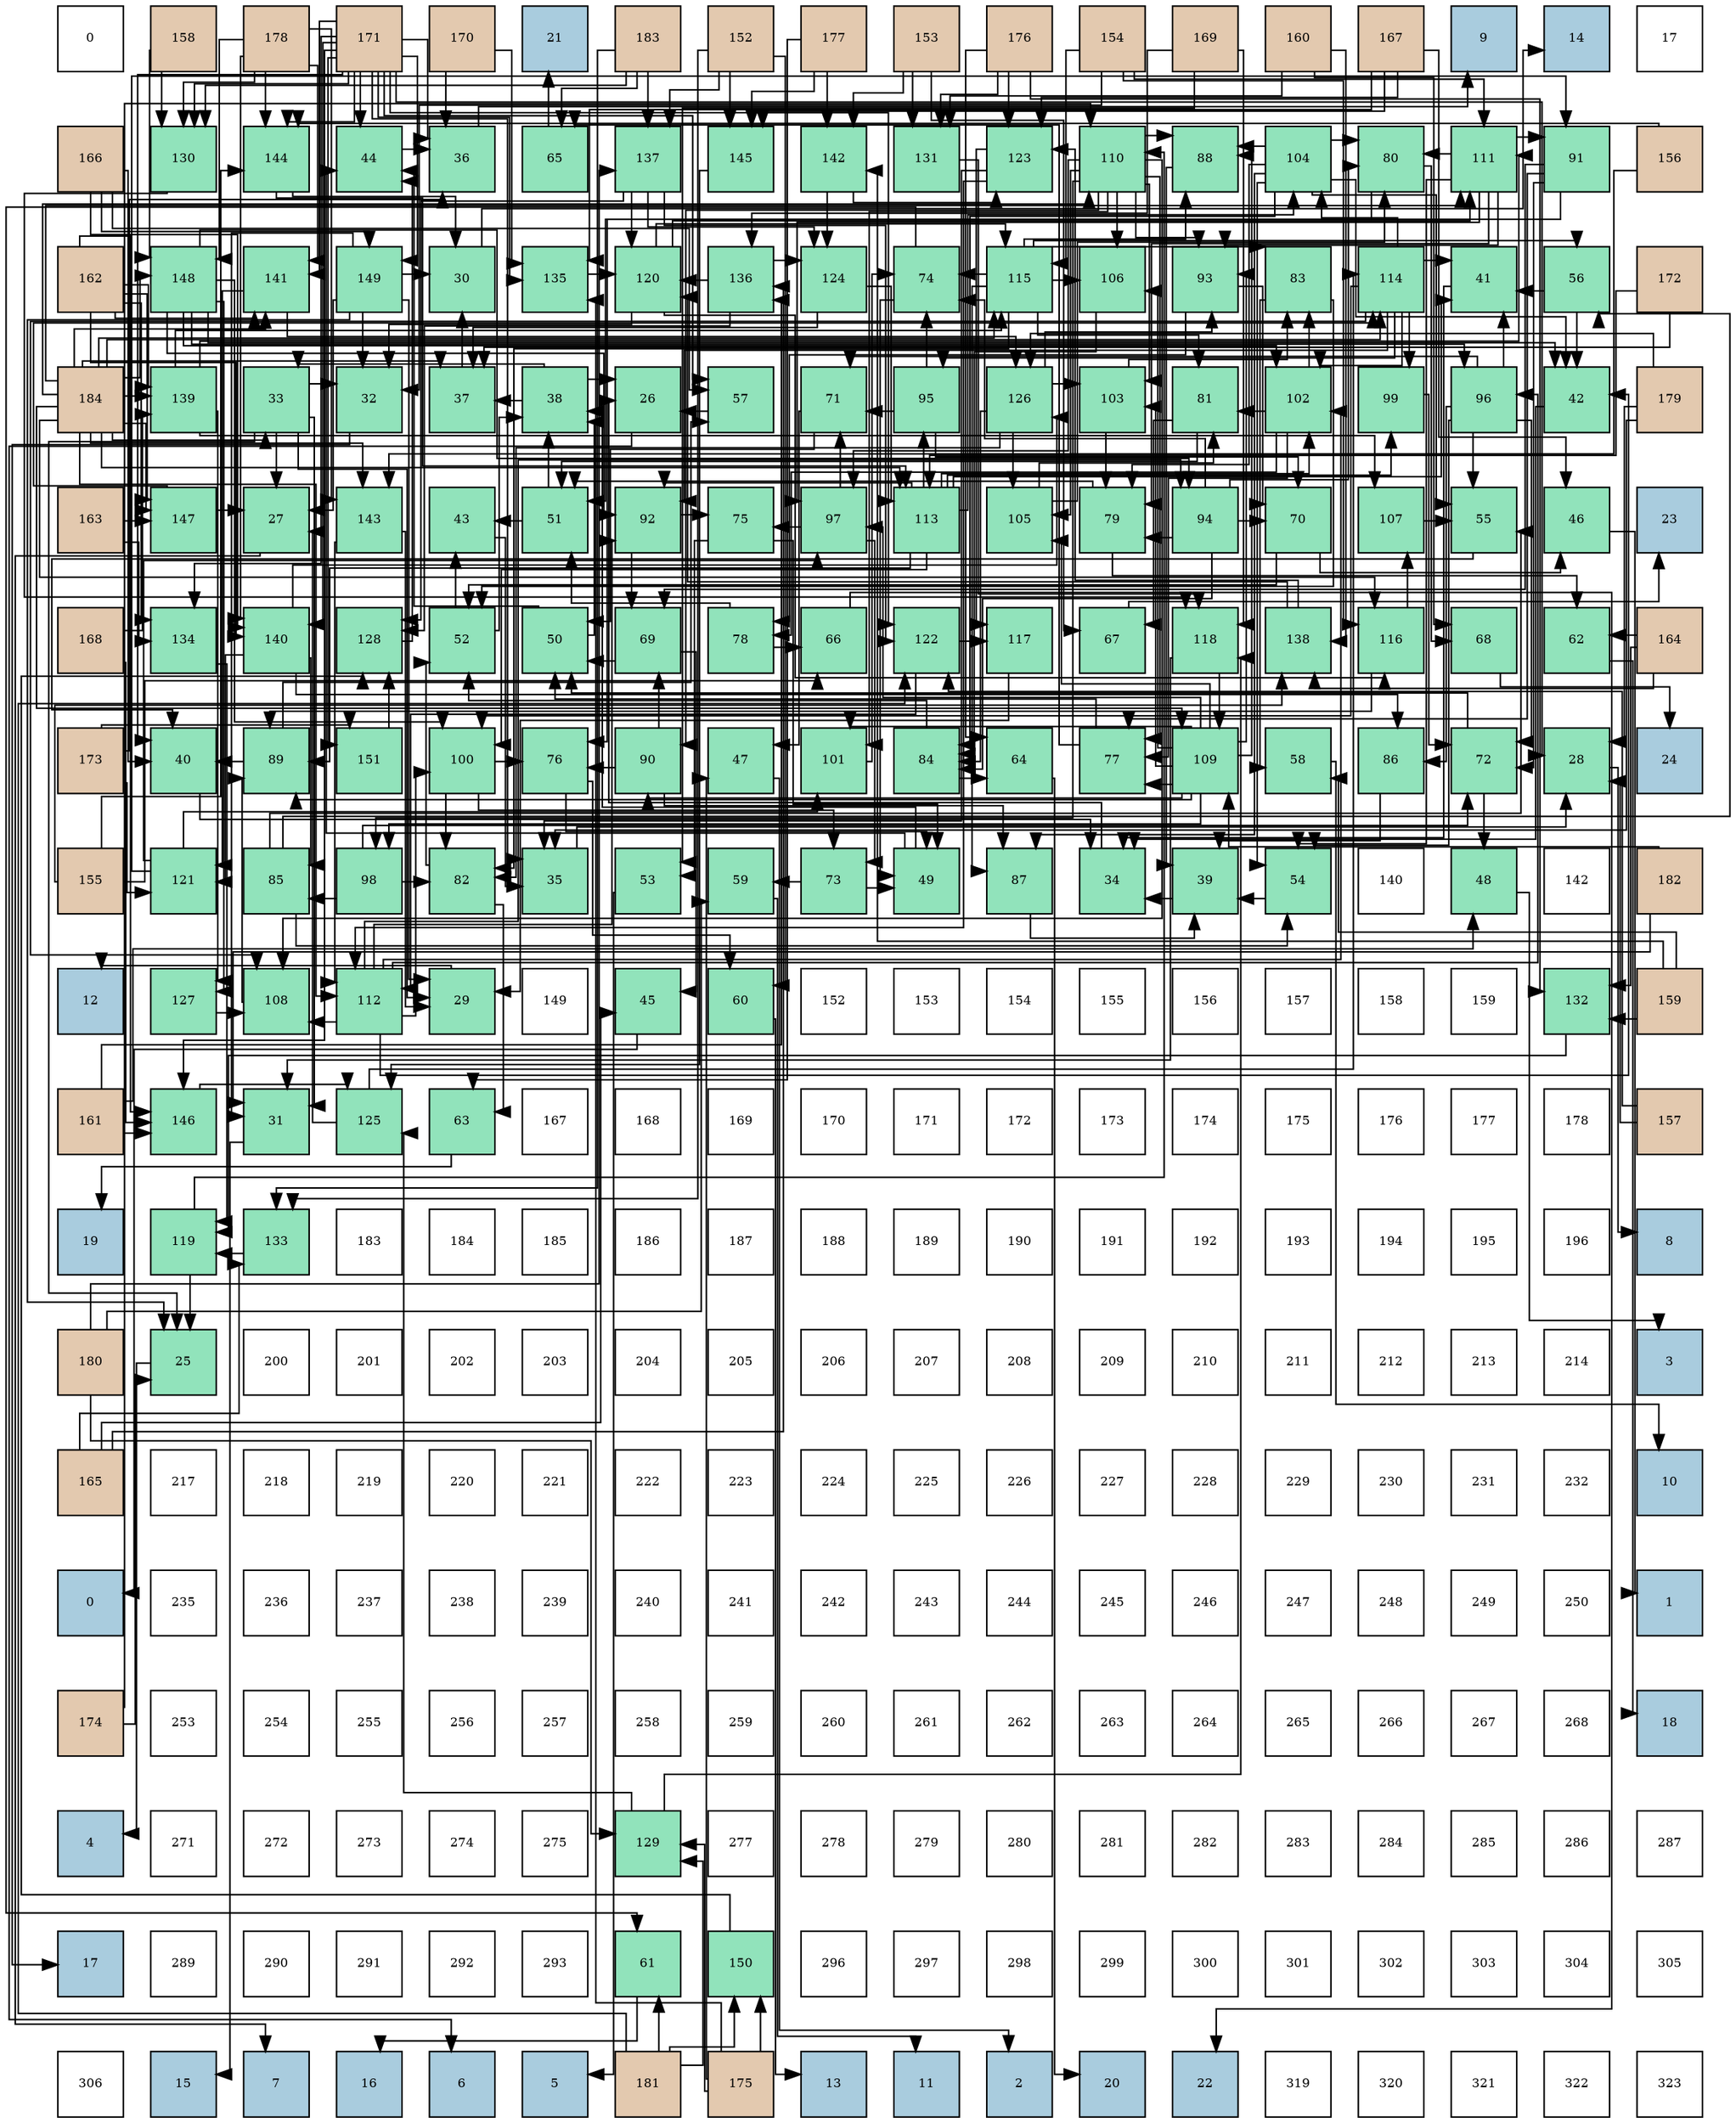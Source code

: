 digraph layout{
 rankdir=TB;
 splines=ortho;
 node [style=filled shape=square fixedsize=true width=0.6];
0[label="0", fontsize=8, fillcolor="#ffffff"];
1[label="158", fontsize=8, fillcolor="#e3c9af"];
2[label="178", fontsize=8, fillcolor="#e3c9af"];
3[label="171", fontsize=8, fillcolor="#e3c9af"];
4[label="170", fontsize=8, fillcolor="#e3c9af"];
5[label="21", fontsize=8, fillcolor="#a9ccde"];
6[label="183", fontsize=8, fillcolor="#e3c9af"];
7[label="152", fontsize=8, fillcolor="#e3c9af"];
8[label="177", fontsize=8, fillcolor="#e3c9af"];
9[label="153", fontsize=8, fillcolor="#e3c9af"];
10[label="176", fontsize=8, fillcolor="#e3c9af"];
11[label="154", fontsize=8, fillcolor="#e3c9af"];
12[label="169", fontsize=8, fillcolor="#e3c9af"];
13[label="160", fontsize=8, fillcolor="#e3c9af"];
14[label="167", fontsize=8, fillcolor="#e3c9af"];
15[label="9", fontsize=8, fillcolor="#a9ccde"];
16[label="14", fontsize=8, fillcolor="#a9ccde"];
17[label="17", fontsize=8, fillcolor="#ffffff"];
18[label="166", fontsize=8, fillcolor="#e3c9af"];
19[label="130", fontsize=8, fillcolor="#91e3bb"];
20[label="144", fontsize=8, fillcolor="#91e3bb"];
21[label="44", fontsize=8, fillcolor="#91e3bb"];
22[label="36", fontsize=8, fillcolor="#91e3bb"];
23[label="65", fontsize=8, fillcolor="#91e3bb"];
24[label="137", fontsize=8, fillcolor="#91e3bb"];
25[label="145", fontsize=8, fillcolor="#91e3bb"];
26[label="142", fontsize=8, fillcolor="#91e3bb"];
27[label="131", fontsize=8, fillcolor="#91e3bb"];
28[label="123", fontsize=8, fillcolor="#91e3bb"];
29[label="110", fontsize=8, fillcolor="#91e3bb"];
30[label="88", fontsize=8, fillcolor="#91e3bb"];
31[label="104", fontsize=8, fillcolor="#91e3bb"];
32[label="80", fontsize=8, fillcolor="#91e3bb"];
33[label="111", fontsize=8, fillcolor="#91e3bb"];
34[label="91", fontsize=8, fillcolor="#91e3bb"];
35[label="156", fontsize=8, fillcolor="#e3c9af"];
36[label="162", fontsize=8, fillcolor="#e3c9af"];
37[label="148", fontsize=8, fillcolor="#91e3bb"];
38[label="141", fontsize=8, fillcolor="#91e3bb"];
39[label="149", fontsize=8, fillcolor="#91e3bb"];
40[label="30", fontsize=8, fillcolor="#91e3bb"];
41[label="135", fontsize=8, fillcolor="#91e3bb"];
42[label="120", fontsize=8, fillcolor="#91e3bb"];
43[label="136", fontsize=8, fillcolor="#91e3bb"];
44[label="124", fontsize=8, fillcolor="#91e3bb"];
45[label="74", fontsize=8, fillcolor="#91e3bb"];
46[label="115", fontsize=8, fillcolor="#91e3bb"];
47[label="106", fontsize=8, fillcolor="#91e3bb"];
48[label="93", fontsize=8, fillcolor="#91e3bb"];
49[label="83", fontsize=8, fillcolor="#91e3bb"];
50[label="114", fontsize=8, fillcolor="#91e3bb"];
51[label="41", fontsize=8, fillcolor="#91e3bb"];
52[label="56", fontsize=8, fillcolor="#91e3bb"];
53[label="172", fontsize=8, fillcolor="#e3c9af"];
54[label="184", fontsize=8, fillcolor="#e3c9af"];
55[label="139", fontsize=8, fillcolor="#91e3bb"];
56[label="33", fontsize=8, fillcolor="#91e3bb"];
57[label="32", fontsize=8, fillcolor="#91e3bb"];
58[label="37", fontsize=8, fillcolor="#91e3bb"];
59[label="38", fontsize=8, fillcolor="#91e3bb"];
60[label="26", fontsize=8, fillcolor="#91e3bb"];
61[label="57", fontsize=8, fillcolor="#91e3bb"];
62[label="71", fontsize=8, fillcolor="#91e3bb"];
63[label="95", fontsize=8, fillcolor="#91e3bb"];
64[label="126", fontsize=8, fillcolor="#91e3bb"];
65[label="103", fontsize=8, fillcolor="#91e3bb"];
66[label="81", fontsize=8, fillcolor="#91e3bb"];
67[label="102", fontsize=8, fillcolor="#91e3bb"];
68[label="99", fontsize=8, fillcolor="#91e3bb"];
69[label="96", fontsize=8, fillcolor="#91e3bb"];
70[label="42", fontsize=8, fillcolor="#91e3bb"];
71[label="179", fontsize=8, fillcolor="#e3c9af"];
72[label="163", fontsize=8, fillcolor="#e3c9af"];
73[label="147", fontsize=8, fillcolor="#91e3bb"];
74[label="27", fontsize=8, fillcolor="#91e3bb"];
75[label="143", fontsize=8, fillcolor="#91e3bb"];
76[label="43", fontsize=8, fillcolor="#91e3bb"];
77[label="51", fontsize=8, fillcolor="#91e3bb"];
78[label="92", fontsize=8, fillcolor="#91e3bb"];
79[label="75", fontsize=8, fillcolor="#91e3bb"];
80[label="97", fontsize=8, fillcolor="#91e3bb"];
81[label="113", fontsize=8, fillcolor="#91e3bb"];
82[label="105", fontsize=8, fillcolor="#91e3bb"];
83[label="79", fontsize=8, fillcolor="#91e3bb"];
84[label="94", fontsize=8, fillcolor="#91e3bb"];
85[label="70", fontsize=8, fillcolor="#91e3bb"];
86[label="107", fontsize=8, fillcolor="#91e3bb"];
87[label="55", fontsize=8, fillcolor="#91e3bb"];
88[label="46", fontsize=8, fillcolor="#91e3bb"];
89[label="23", fontsize=8, fillcolor="#a9ccde"];
90[label="168", fontsize=8, fillcolor="#e3c9af"];
91[label="134", fontsize=8, fillcolor="#91e3bb"];
92[label="140", fontsize=8, fillcolor="#91e3bb"];
93[label="128", fontsize=8, fillcolor="#91e3bb"];
94[label="52", fontsize=8, fillcolor="#91e3bb"];
95[label="50", fontsize=8, fillcolor="#91e3bb"];
96[label="69", fontsize=8, fillcolor="#91e3bb"];
97[label="78", fontsize=8, fillcolor="#91e3bb"];
98[label="66", fontsize=8, fillcolor="#91e3bb"];
99[label="122", fontsize=8, fillcolor="#91e3bb"];
100[label="117", fontsize=8, fillcolor="#91e3bb"];
101[label="67", fontsize=8, fillcolor="#91e3bb"];
102[label="118", fontsize=8, fillcolor="#91e3bb"];
103[label="138", fontsize=8, fillcolor="#91e3bb"];
104[label="116", fontsize=8, fillcolor="#91e3bb"];
105[label="68", fontsize=8, fillcolor="#91e3bb"];
106[label="62", fontsize=8, fillcolor="#91e3bb"];
107[label="164", fontsize=8, fillcolor="#e3c9af"];
108[label="173", fontsize=8, fillcolor="#e3c9af"];
109[label="40", fontsize=8, fillcolor="#91e3bb"];
110[label="89", fontsize=8, fillcolor="#91e3bb"];
111[label="151", fontsize=8, fillcolor="#91e3bb"];
112[label="100", fontsize=8, fillcolor="#91e3bb"];
113[label="76", fontsize=8, fillcolor="#91e3bb"];
114[label="90", fontsize=8, fillcolor="#91e3bb"];
115[label="47", fontsize=8, fillcolor="#91e3bb"];
116[label="101", fontsize=8, fillcolor="#91e3bb"];
117[label="84", fontsize=8, fillcolor="#91e3bb"];
118[label="64", fontsize=8, fillcolor="#91e3bb"];
119[label="77", fontsize=8, fillcolor="#91e3bb"];
120[label="109", fontsize=8, fillcolor="#91e3bb"];
121[label="58", fontsize=8, fillcolor="#91e3bb"];
122[label="86", fontsize=8, fillcolor="#91e3bb"];
123[label="72", fontsize=8, fillcolor="#91e3bb"];
124[label="28", fontsize=8, fillcolor="#91e3bb"];
125[label="24", fontsize=8, fillcolor="#a9ccde"];
126[label="155", fontsize=8, fillcolor="#e3c9af"];
127[label="121", fontsize=8, fillcolor="#91e3bb"];
128[label="85", fontsize=8, fillcolor="#91e3bb"];
129[label="98", fontsize=8, fillcolor="#91e3bb"];
130[label="82", fontsize=8, fillcolor="#91e3bb"];
131[label="35", fontsize=8, fillcolor="#91e3bb"];
132[label="53", fontsize=8, fillcolor="#91e3bb"];
133[label="59", fontsize=8, fillcolor="#91e3bb"];
134[label="73", fontsize=8, fillcolor="#91e3bb"];
135[label="49", fontsize=8, fillcolor="#91e3bb"];
136[label="87", fontsize=8, fillcolor="#91e3bb"];
137[label="34", fontsize=8, fillcolor="#91e3bb"];
138[label="39", fontsize=8, fillcolor="#91e3bb"];
139[label="54", fontsize=8, fillcolor="#91e3bb"];
140[label="140", fontsize=8, fillcolor="#ffffff"];
141[label="48", fontsize=8, fillcolor="#91e3bb"];
142[label="142", fontsize=8, fillcolor="#ffffff"];
143[label="182", fontsize=8, fillcolor="#e3c9af"];
144[label="12", fontsize=8, fillcolor="#a9ccde"];
145[label="127", fontsize=8, fillcolor="#91e3bb"];
146[label="108", fontsize=8, fillcolor="#91e3bb"];
147[label="112", fontsize=8, fillcolor="#91e3bb"];
148[label="29", fontsize=8, fillcolor="#91e3bb"];
149[label="149", fontsize=8, fillcolor="#ffffff"];
150[label="45", fontsize=8, fillcolor="#91e3bb"];
151[label="60", fontsize=8, fillcolor="#91e3bb"];
152[label="152", fontsize=8, fillcolor="#ffffff"];
153[label="153", fontsize=8, fillcolor="#ffffff"];
154[label="154", fontsize=8, fillcolor="#ffffff"];
155[label="155", fontsize=8, fillcolor="#ffffff"];
156[label="156", fontsize=8, fillcolor="#ffffff"];
157[label="157", fontsize=8, fillcolor="#ffffff"];
158[label="158", fontsize=8, fillcolor="#ffffff"];
159[label="159", fontsize=8, fillcolor="#ffffff"];
160[label="132", fontsize=8, fillcolor="#91e3bb"];
161[label="159", fontsize=8, fillcolor="#e3c9af"];
162[label="161", fontsize=8, fillcolor="#e3c9af"];
163[label="146", fontsize=8, fillcolor="#91e3bb"];
164[label="31", fontsize=8, fillcolor="#91e3bb"];
165[label="125", fontsize=8, fillcolor="#91e3bb"];
166[label="63", fontsize=8, fillcolor="#91e3bb"];
167[label="167", fontsize=8, fillcolor="#ffffff"];
168[label="168", fontsize=8, fillcolor="#ffffff"];
169[label="169", fontsize=8, fillcolor="#ffffff"];
170[label="170", fontsize=8, fillcolor="#ffffff"];
171[label="171", fontsize=8, fillcolor="#ffffff"];
172[label="172", fontsize=8, fillcolor="#ffffff"];
173[label="173", fontsize=8, fillcolor="#ffffff"];
174[label="174", fontsize=8, fillcolor="#ffffff"];
175[label="175", fontsize=8, fillcolor="#ffffff"];
176[label="176", fontsize=8, fillcolor="#ffffff"];
177[label="177", fontsize=8, fillcolor="#ffffff"];
178[label="178", fontsize=8, fillcolor="#ffffff"];
179[label="157", fontsize=8, fillcolor="#e3c9af"];
180[label="19", fontsize=8, fillcolor="#a9ccde"];
181[label="119", fontsize=8, fillcolor="#91e3bb"];
182[label="133", fontsize=8, fillcolor="#91e3bb"];
183[label="183", fontsize=8, fillcolor="#ffffff"];
184[label="184", fontsize=8, fillcolor="#ffffff"];
185[label="185", fontsize=8, fillcolor="#ffffff"];
186[label="186", fontsize=8, fillcolor="#ffffff"];
187[label="187", fontsize=8, fillcolor="#ffffff"];
188[label="188", fontsize=8, fillcolor="#ffffff"];
189[label="189", fontsize=8, fillcolor="#ffffff"];
190[label="190", fontsize=8, fillcolor="#ffffff"];
191[label="191", fontsize=8, fillcolor="#ffffff"];
192[label="192", fontsize=8, fillcolor="#ffffff"];
193[label="193", fontsize=8, fillcolor="#ffffff"];
194[label="194", fontsize=8, fillcolor="#ffffff"];
195[label="195", fontsize=8, fillcolor="#ffffff"];
196[label="196", fontsize=8, fillcolor="#ffffff"];
197[label="8", fontsize=8, fillcolor="#a9ccde"];
198[label="180", fontsize=8, fillcolor="#e3c9af"];
199[label="25", fontsize=8, fillcolor="#91e3bb"];
200[label="200", fontsize=8, fillcolor="#ffffff"];
201[label="201", fontsize=8, fillcolor="#ffffff"];
202[label="202", fontsize=8, fillcolor="#ffffff"];
203[label="203", fontsize=8, fillcolor="#ffffff"];
204[label="204", fontsize=8, fillcolor="#ffffff"];
205[label="205", fontsize=8, fillcolor="#ffffff"];
206[label="206", fontsize=8, fillcolor="#ffffff"];
207[label="207", fontsize=8, fillcolor="#ffffff"];
208[label="208", fontsize=8, fillcolor="#ffffff"];
209[label="209", fontsize=8, fillcolor="#ffffff"];
210[label="210", fontsize=8, fillcolor="#ffffff"];
211[label="211", fontsize=8, fillcolor="#ffffff"];
212[label="212", fontsize=8, fillcolor="#ffffff"];
213[label="213", fontsize=8, fillcolor="#ffffff"];
214[label="214", fontsize=8, fillcolor="#ffffff"];
215[label="3", fontsize=8, fillcolor="#a9ccde"];
216[label="165", fontsize=8, fillcolor="#e3c9af"];
217[label="217", fontsize=8, fillcolor="#ffffff"];
218[label="218", fontsize=8, fillcolor="#ffffff"];
219[label="219", fontsize=8, fillcolor="#ffffff"];
220[label="220", fontsize=8, fillcolor="#ffffff"];
221[label="221", fontsize=8, fillcolor="#ffffff"];
222[label="222", fontsize=8, fillcolor="#ffffff"];
223[label="223", fontsize=8, fillcolor="#ffffff"];
224[label="224", fontsize=8, fillcolor="#ffffff"];
225[label="225", fontsize=8, fillcolor="#ffffff"];
226[label="226", fontsize=8, fillcolor="#ffffff"];
227[label="227", fontsize=8, fillcolor="#ffffff"];
228[label="228", fontsize=8, fillcolor="#ffffff"];
229[label="229", fontsize=8, fillcolor="#ffffff"];
230[label="230", fontsize=8, fillcolor="#ffffff"];
231[label="231", fontsize=8, fillcolor="#ffffff"];
232[label="232", fontsize=8, fillcolor="#ffffff"];
233[label="10", fontsize=8, fillcolor="#a9ccde"];
234[label="0", fontsize=8, fillcolor="#a9ccde"];
235[label="235", fontsize=8, fillcolor="#ffffff"];
236[label="236", fontsize=8, fillcolor="#ffffff"];
237[label="237", fontsize=8, fillcolor="#ffffff"];
238[label="238", fontsize=8, fillcolor="#ffffff"];
239[label="239", fontsize=8, fillcolor="#ffffff"];
240[label="240", fontsize=8, fillcolor="#ffffff"];
241[label="241", fontsize=8, fillcolor="#ffffff"];
242[label="242", fontsize=8, fillcolor="#ffffff"];
243[label="243", fontsize=8, fillcolor="#ffffff"];
244[label="244", fontsize=8, fillcolor="#ffffff"];
245[label="245", fontsize=8, fillcolor="#ffffff"];
246[label="246", fontsize=8, fillcolor="#ffffff"];
247[label="247", fontsize=8, fillcolor="#ffffff"];
248[label="248", fontsize=8, fillcolor="#ffffff"];
249[label="249", fontsize=8, fillcolor="#ffffff"];
250[label="250", fontsize=8, fillcolor="#ffffff"];
251[label="1", fontsize=8, fillcolor="#a9ccde"];
252[label="174", fontsize=8, fillcolor="#e3c9af"];
253[label="253", fontsize=8, fillcolor="#ffffff"];
254[label="254", fontsize=8, fillcolor="#ffffff"];
255[label="255", fontsize=8, fillcolor="#ffffff"];
256[label="256", fontsize=8, fillcolor="#ffffff"];
257[label="257", fontsize=8, fillcolor="#ffffff"];
258[label="258", fontsize=8, fillcolor="#ffffff"];
259[label="259", fontsize=8, fillcolor="#ffffff"];
260[label="260", fontsize=8, fillcolor="#ffffff"];
261[label="261", fontsize=8, fillcolor="#ffffff"];
262[label="262", fontsize=8, fillcolor="#ffffff"];
263[label="263", fontsize=8, fillcolor="#ffffff"];
264[label="264", fontsize=8, fillcolor="#ffffff"];
265[label="265", fontsize=8, fillcolor="#ffffff"];
266[label="266", fontsize=8, fillcolor="#ffffff"];
267[label="267", fontsize=8, fillcolor="#ffffff"];
268[label="268", fontsize=8, fillcolor="#ffffff"];
269[label="18", fontsize=8, fillcolor="#a9ccde"];
270[label="4", fontsize=8, fillcolor="#a9ccde"];
271[label="271", fontsize=8, fillcolor="#ffffff"];
272[label="272", fontsize=8, fillcolor="#ffffff"];
273[label="273", fontsize=8, fillcolor="#ffffff"];
274[label="274", fontsize=8, fillcolor="#ffffff"];
275[label="275", fontsize=8, fillcolor="#ffffff"];
276[label="129", fontsize=8, fillcolor="#91e3bb"];
277[label="277", fontsize=8, fillcolor="#ffffff"];
278[label="278", fontsize=8, fillcolor="#ffffff"];
279[label="279", fontsize=8, fillcolor="#ffffff"];
280[label="280", fontsize=8, fillcolor="#ffffff"];
281[label="281", fontsize=8, fillcolor="#ffffff"];
282[label="282", fontsize=8, fillcolor="#ffffff"];
283[label="283", fontsize=8, fillcolor="#ffffff"];
284[label="284", fontsize=8, fillcolor="#ffffff"];
285[label="285", fontsize=8, fillcolor="#ffffff"];
286[label="286", fontsize=8, fillcolor="#ffffff"];
287[label="287", fontsize=8, fillcolor="#ffffff"];
288[label="17", fontsize=8, fillcolor="#a9ccde"];
289[label="289", fontsize=8, fillcolor="#ffffff"];
290[label="290", fontsize=8, fillcolor="#ffffff"];
291[label="291", fontsize=8, fillcolor="#ffffff"];
292[label="292", fontsize=8, fillcolor="#ffffff"];
293[label="293", fontsize=8, fillcolor="#ffffff"];
294[label="61", fontsize=8, fillcolor="#91e3bb"];
295[label="150", fontsize=8, fillcolor="#91e3bb"];
296[label="296", fontsize=8, fillcolor="#ffffff"];
297[label="297", fontsize=8, fillcolor="#ffffff"];
298[label="298", fontsize=8, fillcolor="#ffffff"];
299[label="299", fontsize=8, fillcolor="#ffffff"];
300[label="300", fontsize=8, fillcolor="#ffffff"];
301[label="301", fontsize=8, fillcolor="#ffffff"];
302[label="302", fontsize=8, fillcolor="#ffffff"];
303[label="303", fontsize=8, fillcolor="#ffffff"];
304[label="304", fontsize=8, fillcolor="#ffffff"];
305[label="305", fontsize=8, fillcolor="#ffffff"];
306[label="306", fontsize=8, fillcolor="#ffffff"];
307[label="15", fontsize=8, fillcolor="#a9ccde"];
308[label="7", fontsize=8, fillcolor="#a9ccde"];
309[label="16", fontsize=8, fillcolor="#a9ccde"];
310[label="6", fontsize=8, fillcolor="#a9ccde"];
311[label="5", fontsize=8, fillcolor="#a9ccde"];
312[label="181", fontsize=8, fillcolor="#e3c9af"];
313[label="175", fontsize=8, fillcolor="#e3c9af"];
314[label="13", fontsize=8, fillcolor="#a9ccde"];
315[label="11", fontsize=8, fillcolor="#a9ccde"];
316[label="2", fontsize=8, fillcolor="#a9ccde"];
317[label="20", fontsize=8, fillcolor="#a9ccde"];
318[label="22", fontsize=8, fillcolor="#a9ccde"];
319[label="319", fontsize=8, fillcolor="#ffffff"];
320[label="320", fontsize=8, fillcolor="#ffffff"];
321[label="321", fontsize=8, fillcolor="#ffffff"];
322[label="322", fontsize=8, fillcolor="#ffffff"];
323[label="323", fontsize=8, fillcolor="#ffffff"];
edge [constraint=false, style=vis];199 -> 270;
60 -> 310;
74 -> 308;
124 -> 197;
148 -> 144;
40 -> 16;
164 -> 307;
57 -> 288;
56 -> 199;
56 -> 74;
56 -> 148;
56 -> 164;
56 -> 57;
137 -> 60;
131 -> 124;
22 -> 15;
58 -> 40;
59 -> 60;
59 -> 56;
59 -> 58;
138 -> 137;
109 -> 137;
51 -> 137;
70 -> 137;
76 -> 131;
21 -> 22;
150 -> 234;
88 -> 251;
115 -> 316;
141 -> 215;
135 -> 59;
135 -> 21;
95 -> 59;
95 -> 21;
77 -> 59;
77 -> 76;
94 -> 59;
94 -> 76;
132 -> 311;
139 -> 138;
87 -> 109;
52 -> 51;
52 -> 70;
61 -> 60;
121 -> 233;
133 -> 315;
151 -> 314;
294 -> 309;
106 -> 269;
166 -> 180;
118 -> 317;
23 -> 5;
98 -> 318;
101 -> 89;
105 -> 125;
96 -> 150;
96 -> 95;
85 -> 88;
85 -> 94;
62 -> 115;
62 -> 95;
123 -> 141;
123 -> 95;
134 -> 135;
134 -> 133;
45 -> 135;
45 -> 294;
79 -> 135;
79 -> 132;
113 -> 135;
113 -> 151;
119 -> 95;
119 -> 23;
97 -> 77;
97 -> 98;
83 -> 77;
83 -> 106;
32 -> 77;
32 -> 105;
66 -> 77;
66 -> 101;
130 -> 94;
130 -> 166;
49 -> 94;
49 -> 121;
117 -> 94;
117 -> 118;
128 -> 139;
128 -> 87;
128 -> 52;
122 -> 138;
136 -> 138;
30 -> 138;
110 -> 109;
110 -> 61;
114 -> 96;
114 -> 113;
114 -> 136;
34 -> 96;
34 -> 123;
34 -> 113;
34 -> 119;
78 -> 96;
78 -> 79;
48 -> 85;
48 -> 97;
84 -> 85;
84 -> 45;
84 -> 83;
84 -> 32;
84 -> 117;
63 -> 85;
63 -> 62;
63 -> 45;
69 -> 51;
69 -> 139;
69 -> 87;
69 -> 62;
69 -> 123;
69 -> 122;
80 -> 62;
80 -> 134;
80 -> 79;
129 -> 123;
129 -> 130;
129 -> 128;
68 -> 123;
112 -> 134;
112 -> 113;
112 -> 130;
116 -> 45;
67 -> 119;
67 -> 97;
67 -> 66;
67 -> 49;
65 -> 83;
65 -> 49;
31 -> 70;
31 -> 139;
31 -> 87;
31 -> 83;
31 -> 32;
31 -> 117;
31 -> 136;
31 -> 30;
82 -> 32;
82 -> 66;
47 -> 117;
86 -> 87;
146 -> 110;
120 -> 119;
120 -> 30;
120 -> 110;
120 -> 114;
120 -> 48;
120 -> 80;
120 -> 129;
120 -> 116;
120 -> 65;
120 -> 82;
120 -> 47;
29 -> 119;
29 -> 30;
29 -> 114;
29 -> 48;
29 -> 80;
29 -> 129;
29 -> 116;
29 -> 65;
29 -> 82;
29 -> 47;
29 -> 146;
33 -> 139;
33 -> 83;
33 -> 32;
33 -> 34;
33 -> 48;
33 -> 80;
147 -> 70;
147 -> 78;
147 -> 84;
147 -> 69;
147 -> 112;
147 -> 67;
147 -> 146;
81 -> 51;
81 -> 110;
81 -> 78;
81 -> 63;
81 -> 68;
81 -> 112;
81 -> 67;
81 -> 31;
50 -> 51;
50 -> 78;
50 -> 63;
50 -> 68;
50 -> 112;
50 -> 67;
50 -> 31;
50 -> 146;
46 -> 52;
46 -> 45;
46 -> 66;
46 -> 130;
46 -> 49;
46 -> 136;
46 -> 30;
46 -> 47;
104 -> 110;
104 -> 86;
100 -> 148;
102 -> 164;
102 -> 120;
181 -> 199;
181 -> 29;
42 -> 57;
42 -> 33;
42 -> 46;
42 -> 104;
127 -> 34;
127 -> 80;
127 -> 116;
99 -> 147;
99 -> 100;
28 -> 131;
28 -> 147;
28 -> 100;
44 -> 58;
44 -> 81;
165 -> 74;
165 -> 50;
64 -> 130;
64 -> 117;
64 -> 48;
64 -> 65;
64 -> 82;
145 -> 146;
93 -> 21;
276 -> 102;
276 -> 165;
19 -> 102;
27 -> 102;
160 -> 181;
182 -> 181;
91 -> 181;
41 -> 42;
43 -> 42;
43 -> 44;
43 -> 93;
24 -> 42;
24 -> 99;
24 -> 44;
24 -> 93;
103 -> 42;
103 -> 28;
55 -> 86;
55 -> 33;
55 -> 46;
55 -> 145;
92 -> 128;
92 -> 122;
92 -> 127;
92 -> 64;
38 -> 127;
38 -> 64;
26 -> 28;
26 -> 44;
75 -> 148;
75 -> 147;
20 -> 40;
20 -> 81;
25 -> 165;
163 -> 165;
73 -> 74;
73 -> 50;
37 -> 70;
37 -> 78;
37 -> 84;
37 -> 69;
37 -> 112;
37 -> 67;
37 -> 145;
39 -> 199;
39 -> 74;
39 -> 148;
39 -> 40;
39 -> 164;
39 -> 57;
295 -> 93;
111 -> 93;
7 -> 151;
7 -> 182;
7 -> 24;
7 -> 25;
9 -> 101;
9 -> 27;
9 -> 26;
11 -> 57;
11 -> 33;
11 -> 46;
11 -> 104;
126 -> 98;
126 -> 103;
126 -> 20;
35 -> 75;
35 -> 20;
179 -> 124;
179 -> 99;
1 -> 19;
1 -> 37;
161 -> 121;
161 -> 160;
161 -> 26;
13 -> 105;
13 -> 27;
13 -> 103;
162 -> 141;
162 -> 43;
162 -> 163;
36 -> 91;
36 -> 55;
36 -> 92;
36 -> 38;
36 -> 163;
36 -> 73;
72 -> 91;
72 -> 73;
107 -> 106;
107 -> 160;
107 -> 103;
216 -> 150;
216 -> 182;
216 -> 43;
18 -> 109;
18 -> 61;
18 -> 92;
18 -> 39;
14 -> 88;
14 -> 28;
14 -> 41;
14 -> 25;
90 -> 55;
90 -> 163;
12 -> 132;
12 -> 102;
12 -> 43;
4 -> 22;
4 -> 41;
3 -> 124;
3 -> 131;
3 -> 22;
3 -> 109;
3 -> 21;
3 -> 61;
3 -> 99;
3 -> 19;
3 -> 91;
3 -> 41;
3 -> 92;
3 -> 38;
3 -> 20;
3 -> 163;
3 -> 39;
3 -> 111;
53 -> 58;
53 -> 81;
108 -> 22;
108 -> 127;
108 -> 111;
252 -> 199;
252 -> 29;
313 -> 115;
313 -> 276;
313 -> 41;
313 -> 295;
10 -> 118;
10 -> 28;
10 -> 27;
10 -> 160;
8 -> 166;
8 -> 26;
8 -> 25;
2 -> 19;
2 -> 92;
2 -> 38;
2 -> 75;
2 -> 20;
2 -> 37;
71 -> 124;
71 -> 131;
71 -> 64;
198 -> 133;
198 -> 276;
198 -> 24;
312 -> 294;
312 -> 99;
312 -> 276;
312 -> 295;
143 -> 164;
143 -> 120;
6 -> 23;
6 -> 19;
6 -> 182;
6 -> 24;
54 -> 56;
54 -> 58;
54 -> 120;
54 -> 29;
54 -> 33;
54 -> 147;
54 -> 81;
54 -> 50;
54 -> 46;
54 -> 104;
54 -> 55;
54 -> 38;
54 -> 75;
54 -> 73;
54 -> 37;
edge [constraint=true, style=invis];
0 -> 18 -> 36 -> 54 -> 72 -> 90 -> 108 -> 126 -> 144 -> 162 -> 180 -> 198 -> 216 -> 234 -> 252 -> 270 -> 288 -> 306;
1 -> 19 -> 37 -> 55 -> 73 -> 91 -> 109 -> 127 -> 145 -> 163 -> 181 -> 199 -> 217 -> 235 -> 253 -> 271 -> 289 -> 307;
2 -> 20 -> 38 -> 56 -> 74 -> 92 -> 110 -> 128 -> 146 -> 164 -> 182 -> 200 -> 218 -> 236 -> 254 -> 272 -> 290 -> 308;
3 -> 21 -> 39 -> 57 -> 75 -> 93 -> 111 -> 129 -> 147 -> 165 -> 183 -> 201 -> 219 -> 237 -> 255 -> 273 -> 291 -> 309;
4 -> 22 -> 40 -> 58 -> 76 -> 94 -> 112 -> 130 -> 148 -> 166 -> 184 -> 202 -> 220 -> 238 -> 256 -> 274 -> 292 -> 310;
5 -> 23 -> 41 -> 59 -> 77 -> 95 -> 113 -> 131 -> 149 -> 167 -> 185 -> 203 -> 221 -> 239 -> 257 -> 275 -> 293 -> 311;
6 -> 24 -> 42 -> 60 -> 78 -> 96 -> 114 -> 132 -> 150 -> 168 -> 186 -> 204 -> 222 -> 240 -> 258 -> 276 -> 294 -> 312;
7 -> 25 -> 43 -> 61 -> 79 -> 97 -> 115 -> 133 -> 151 -> 169 -> 187 -> 205 -> 223 -> 241 -> 259 -> 277 -> 295 -> 313;
8 -> 26 -> 44 -> 62 -> 80 -> 98 -> 116 -> 134 -> 152 -> 170 -> 188 -> 206 -> 224 -> 242 -> 260 -> 278 -> 296 -> 314;
9 -> 27 -> 45 -> 63 -> 81 -> 99 -> 117 -> 135 -> 153 -> 171 -> 189 -> 207 -> 225 -> 243 -> 261 -> 279 -> 297 -> 315;
10 -> 28 -> 46 -> 64 -> 82 -> 100 -> 118 -> 136 -> 154 -> 172 -> 190 -> 208 -> 226 -> 244 -> 262 -> 280 -> 298 -> 316;
11 -> 29 -> 47 -> 65 -> 83 -> 101 -> 119 -> 137 -> 155 -> 173 -> 191 -> 209 -> 227 -> 245 -> 263 -> 281 -> 299 -> 317;
12 -> 30 -> 48 -> 66 -> 84 -> 102 -> 120 -> 138 -> 156 -> 174 -> 192 -> 210 -> 228 -> 246 -> 264 -> 282 -> 300 -> 318;
13 -> 31 -> 49 -> 67 -> 85 -> 103 -> 121 -> 139 -> 157 -> 175 -> 193 -> 211 -> 229 -> 247 -> 265 -> 283 -> 301 -> 319;
14 -> 32 -> 50 -> 68 -> 86 -> 104 -> 122 -> 140 -> 158 -> 176 -> 194 -> 212 -> 230 -> 248 -> 266 -> 284 -> 302 -> 320;
15 -> 33 -> 51 -> 69 -> 87 -> 105 -> 123 -> 141 -> 159 -> 177 -> 195 -> 213 -> 231 -> 249 -> 267 -> 285 -> 303 -> 321;
16 -> 34 -> 52 -> 70 -> 88 -> 106 -> 124 -> 142 -> 160 -> 178 -> 196 -> 214 -> 232 -> 250 -> 268 -> 286 -> 304 -> 322;
17 -> 35 -> 53 -> 71 -> 89 -> 107 -> 125 -> 143 -> 161 -> 179 -> 197 -> 215 -> 233 -> 251 -> 269 -> 287 -> 305 -> 323;
rank = same {0 -> 1 -> 2 -> 3 -> 4 -> 5 -> 6 -> 7 -> 8 -> 9 -> 10 -> 11 -> 12 -> 13 -> 14 -> 15 -> 16 -> 17};
rank = same {18 -> 19 -> 20 -> 21 -> 22 -> 23 -> 24 -> 25 -> 26 -> 27 -> 28 -> 29 -> 30 -> 31 -> 32 -> 33 -> 34 -> 35};
rank = same {36 -> 37 -> 38 -> 39 -> 40 -> 41 -> 42 -> 43 -> 44 -> 45 -> 46 -> 47 -> 48 -> 49 -> 50 -> 51 -> 52 -> 53};
rank = same {54 -> 55 -> 56 -> 57 -> 58 -> 59 -> 60 -> 61 -> 62 -> 63 -> 64 -> 65 -> 66 -> 67 -> 68 -> 69 -> 70 -> 71};
rank = same {72 -> 73 -> 74 -> 75 -> 76 -> 77 -> 78 -> 79 -> 80 -> 81 -> 82 -> 83 -> 84 -> 85 -> 86 -> 87 -> 88 -> 89};
rank = same {90 -> 91 -> 92 -> 93 -> 94 -> 95 -> 96 -> 97 -> 98 -> 99 -> 100 -> 101 -> 102 -> 103 -> 104 -> 105 -> 106 -> 107};
rank = same {108 -> 109 -> 110 -> 111 -> 112 -> 113 -> 114 -> 115 -> 116 -> 117 -> 118 -> 119 -> 120 -> 121 -> 122 -> 123 -> 124 -> 125};
rank = same {126 -> 127 -> 128 -> 129 -> 130 -> 131 -> 132 -> 133 -> 134 -> 135 -> 136 -> 137 -> 138 -> 139 -> 140 -> 141 -> 142 -> 143};
rank = same {144 -> 145 -> 146 -> 147 -> 148 -> 149 -> 150 -> 151 -> 152 -> 153 -> 154 -> 155 -> 156 -> 157 -> 158 -> 159 -> 160 -> 161};
rank = same {162 -> 163 -> 164 -> 165 -> 166 -> 167 -> 168 -> 169 -> 170 -> 171 -> 172 -> 173 -> 174 -> 175 -> 176 -> 177 -> 178 -> 179};
rank = same {180 -> 181 -> 182 -> 183 -> 184 -> 185 -> 186 -> 187 -> 188 -> 189 -> 190 -> 191 -> 192 -> 193 -> 194 -> 195 -> 196 -> 197};
rank = same {198 -> 199 -> 200 -> 201 -> 202 -> 203 -> 204 -> 205 -> 206 -> 207 -> 208 -> 209 -> 210 -> 211 -> 212 -> 213 -> 214 -> 215};
rank = same {216 -> 217 -> 218 -> 219 -> 220 -> 221 -> 222 -> 223 -> 224 -> 225 -> 226 -> 227 -> 228 -> 229 -> 230 -> 231 -> 232 -> 233};
rank = same {234 -> 235 -> 236 -> 237 -> 238 -> 239 -> 240 -> 241 -> 242 -> 243 -> 244 -> 245 -> 246 -> 247 -> 248 -> 249 -> 250 -> 251};
rank = same {252 -> 253 -> 254 -> 255 -> 256 -> 257 -> 258 -> 259 -> 260 -> 261 -> 262 -> 263 -> 264 -> 265 -> 266 -> 267 -> 268 -> 269};
rank = same {270 -> 271 -> 272 -> 273 -> 274 -> 275 -> 276 -> 277 -> 278 -> 279 -> 280 -> 281 -> 282 -> 283 -> 284 -> 285 -> 286 -> 287};
rank = same {288 -> 289 -> 290 -> 291 -> 292 -> 293 -> 294 -> 295 -> 296 -> 297 -> 298 -> 299 -> 300 -> 301 -> 302 -> 303 -> 304 -> 305};
rank = same {306 -> 307 -> 308 -> 309 -> 310 -> 311 -> 312 -> 313 -> 314 -> 315 -> 316 -> 317 -> 318 -> 319 -> 320 -> 321 -> 322 -> 323};
}